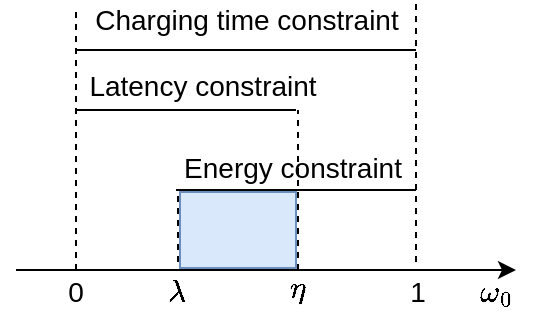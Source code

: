 <mxfile version="16.2.7" type="github">
  <diagram id="n2OYC5LQOtsgvxPAddhD" name="第 1 页">
    <mxGraphModel dx="1038" dy="667" grid="1" gridSize="10" guides="1" tooltips="1" connect="1" arrows="1" fold="1" page="1" pageScale="1" pageWidth="827" pageHeight="1169" math="1" shadow="0">
      <root>
        <mxCell id="0" />
        <mxCell id="1" parent="0" />
        <mxCell id="KVpj3WEin9Y6bcMQxTFN-1" value="" style="endArrow=classic;html=1;rounded=0;" edge="1" parent="1">
          <mxGeometry width="50" height="50" relative="1" as="geometry">
            <mxPoint x="350" y="360" as="sourcePoint" />
            <mxPoint x="600" y="360" as="targetPoint" />
          </mxGeometry>
        </mxCell>
        <mxCell id="KVpj3WEin9Y6bcMQxTFN-2" value="" style="endArrow=none;dashed=1;html=1;rounded=0;" edge="1" parent="1">
          <mxGeometry width="50" height="50" relative="1" as="geometry">
            <mxPoint x="380" y="360" as="sourcePoint" />
            <mxPoint x="380" y="230" as="targetPoint" />
            <Array as="points">
              <mxPoint x="380" y="290" />
            </Array>
          </mxGeometry>
        </mxCell>
        <mxCell id="KVpj3WEin9Y6bcMQxTFN-3" value="" style="endArrow=none;dashed=1;html=1;rounded=0;" edge="1" parent="1">
          <mxGeometry width="50" height="50" relative="1" as="geometry">
            <mxPoint x="550" y="356" as="sourcePoint" />
            <mxPoint x="550" y="226" as="targetPoint" />
            <Array as="points">
              <mxPoint x="550" y="286" />
            </Array>
          </mxGeometry>
        </mxCell>
        <mxCell id="KVpj3WEin9Y6bcMQxTFN-4" value="&lt;font style=&quot;font-size: 14px&quot;&gt;0&lt;/font&gt;" style="text;html=1;strokeColor=none;fillColor=none;align=center;verticalAlign=middle;whiteSpace=wrap;rounded=0;" vertex="1" parent="1">
          <mxGeometry x="350" y="356" width="60" height="30" as="geometry" />
        </mxCell>
        <mxCell id="KVpj3WEin9Y6bcMQxTFN-6" value="$$\lambda$$" style="text;html=1;strokeColor=none;fillColor=none;align=center;verticalAlign=middle;whiteSpace=wrap;rounded=0;fontSize=13;" vertex="1" parent="1">
          <mxGeometry x="401" y="356" width="60" height="30" as="geometry" />
        </mxCell>
        <mxCell id="KVpj3WEin9Y6bcMQxTFN-7" value="$$\eta$$" style="text;html=1;strokeColor=none;fillColor=none;align=center;verticalAlign=middle;whiteSpace=wrap;rounded=0;fontSize=13;" vertex="1" parent="1">
          <mxGeometry x="461" y="354" width="60" height="30" as="geometry" />
        </mxCell>
        <mxCell id="KVpj3WEin9Y6bcMQxTFN-8" value="&lt;font style=&quot;font-size: 14px&quot;&gt;1&lt;/font&gt;" style="text;html=1;strokeColor=none;fillColor=none;align=center;verticalAlign=middle;whiteSpace=wrap;rounded=0;fontSize=13;" vertex="1" parent="1">
          <mxGeometry x="521" y="356" width="60" height="30" as="geometry" />
        </mxCell>
        <mxCell id="KVpj3WEin9Y6bcMQxTFN-12" value="$$ω_{0}$$" style="text;html=1;strokeColor=none;fillColor=none;align=center;verticalAlign=middle;whiteSpace=wrap;rounded=0;fontSize=13;" vertex="1" parent="1">
          <mxGeometry x="560" y="356" width="60" height="30" as="geometry" />
        </mxCell>
        <mxCell id="KVpj3WEin9Y6bcMQxTFN-13" value="" style="endArrow=none;html=1;rounded=0;fontSize=14;" edge="1" parent="1">
          <mxGeometry width="50" height="50" relative="1" as="geometry">
            <mxPoint x="380" y="250" as="sourcePoint" />
            <mxPoint x="550" y="250" as="targetPoint" />
          </mxGeometry>
        </mxCell>
        <mxCell id="KVpj3WEin9Y6bcMQxTFN-14" value="Charging time constraint" style="edgeLabel;html=1;align=center;verticalAlign=bottom;resizable=0;points=[];fontSize=14;horizontal=1;labelPosition=center;verticalLabelPosition=top;" vertex="1" connectable="0" parent="KVpj3WEin9Y6bcMQxTFN-13">
          <mxGeometry x="-0.187" y="-2" relative="1" as="geometry">
            <mxPoint x="16" y="-7" as="offset" />
          </mxGeometry>
        </mxCell>
        <mxCell id="KVpj3WEin9Y6bcMQxTFN-15" value="" style="endArrow=none;html=1;rounded=0;fontSize=14;" edge="1" parent="1">
          <mxGeometry width="50" height="50" relative="1" as="geometry">
            <mxPoint x="380" y="280" as="sourcePoint" />
            <mxPoint x="490" y="280" as="targetPoint" />
          </mxGeometry>
        </mxCell>
        <mxCell id="KVpj3WEin9Y6bcMQxTFN-17" value="Latency constraint" style="edgeLabel;html=1;align=center;verticalAlign=middle;resizable=0;points=[];fontSize=14;" vertex="1" connectable="0" parent="KVpj3WEin9Y6bcMQxTFN-15">
          <mxGeometry x="-0.304" relative="1" as="geometry">
            <mxPoint x="24" y="-12" as="offset" />
          </mxGeometry>
        </mxCell>
        <mxCell id="KVpj3WEin9Y6bcMQxTFN-18" value="" style="endArrow=none;html=1;rounded=0;fontSize=14;" edge="1" parent="1">
          <mxGeometry width="50" height="50" relative="1" as="geometry">
            <mxPoint x="430" y="320" as="sourcePoint" />
            <mxPoint x="550" y="320" as="targetPoint" />
          </mxGeometry>
        </mxCell>
        <mxCell id="KVpj3WEin9Y6bcMQxTFN-19" value="Energy constraint" style="edgeLabel;html=1;align=center;verticalAlign=middle;resizable=0;points=[];fontSize=14;" vertex="1" connectable="0" parent="KVpj3WEin9Y6bcMQxTFN-18">
          <mxGeometry x="-0.187" y="-1" relative="1" as="geometry">
            <mxPoint x="9" y="-12" as="offset" />
          </mxGeometry>
        </mxCell>
        <mxCell id="KVpj3WEin9Y6bcMQxTFN-20" value="" style="endArrow=none;dashed=1;html=1;rounded=0;fontSize=14;exitX=0.5;exitY=0;exitDx=0;exitDy=0;" edge="1" parent="1" source="KVpj3WEin9Y6bcMQxTFN-6">
          <mxGeometry width="50" height="50" relative="1" as="geometry">
            <mxPoint x="390" y="370" as="sourcePoint" />
            <mxPoint x="431" y="320" as="targetPoint" />
          </mxGeometry>
        </mxCell>
        <mxCell id="KVpj3WEin9Y6bcMQxTFN-21" value="" style="endArrow=none;dashed=1;html=1;rounded=0;fontSize=14;" edge="1" parent="1">
          <mxGeometry width="50" height="50" relative="1" as="geometry">
            <mxPoint x="491" y="360" as="sourcePoint" />
            <mxPoint x="491" y="280" as="targetPoint" />
          </mxGeometry>
        </mxCell>
        <mxCell id="KVpj3WEin9Y6bcMQxTFN-23" value="" style="rounded=0;whiteSpace=wrap;html=1;fontSize=14;fillColor=#dae8fc;strokeColor=#6c8ebf;" vertex="1" parent="1">
          <mxGeometry x="432" y="321" width="58" height="38" as="geometry" />
        </mxCell>
      </root>
    </mxGraphModel>
  </diagram>
</mxfile>
